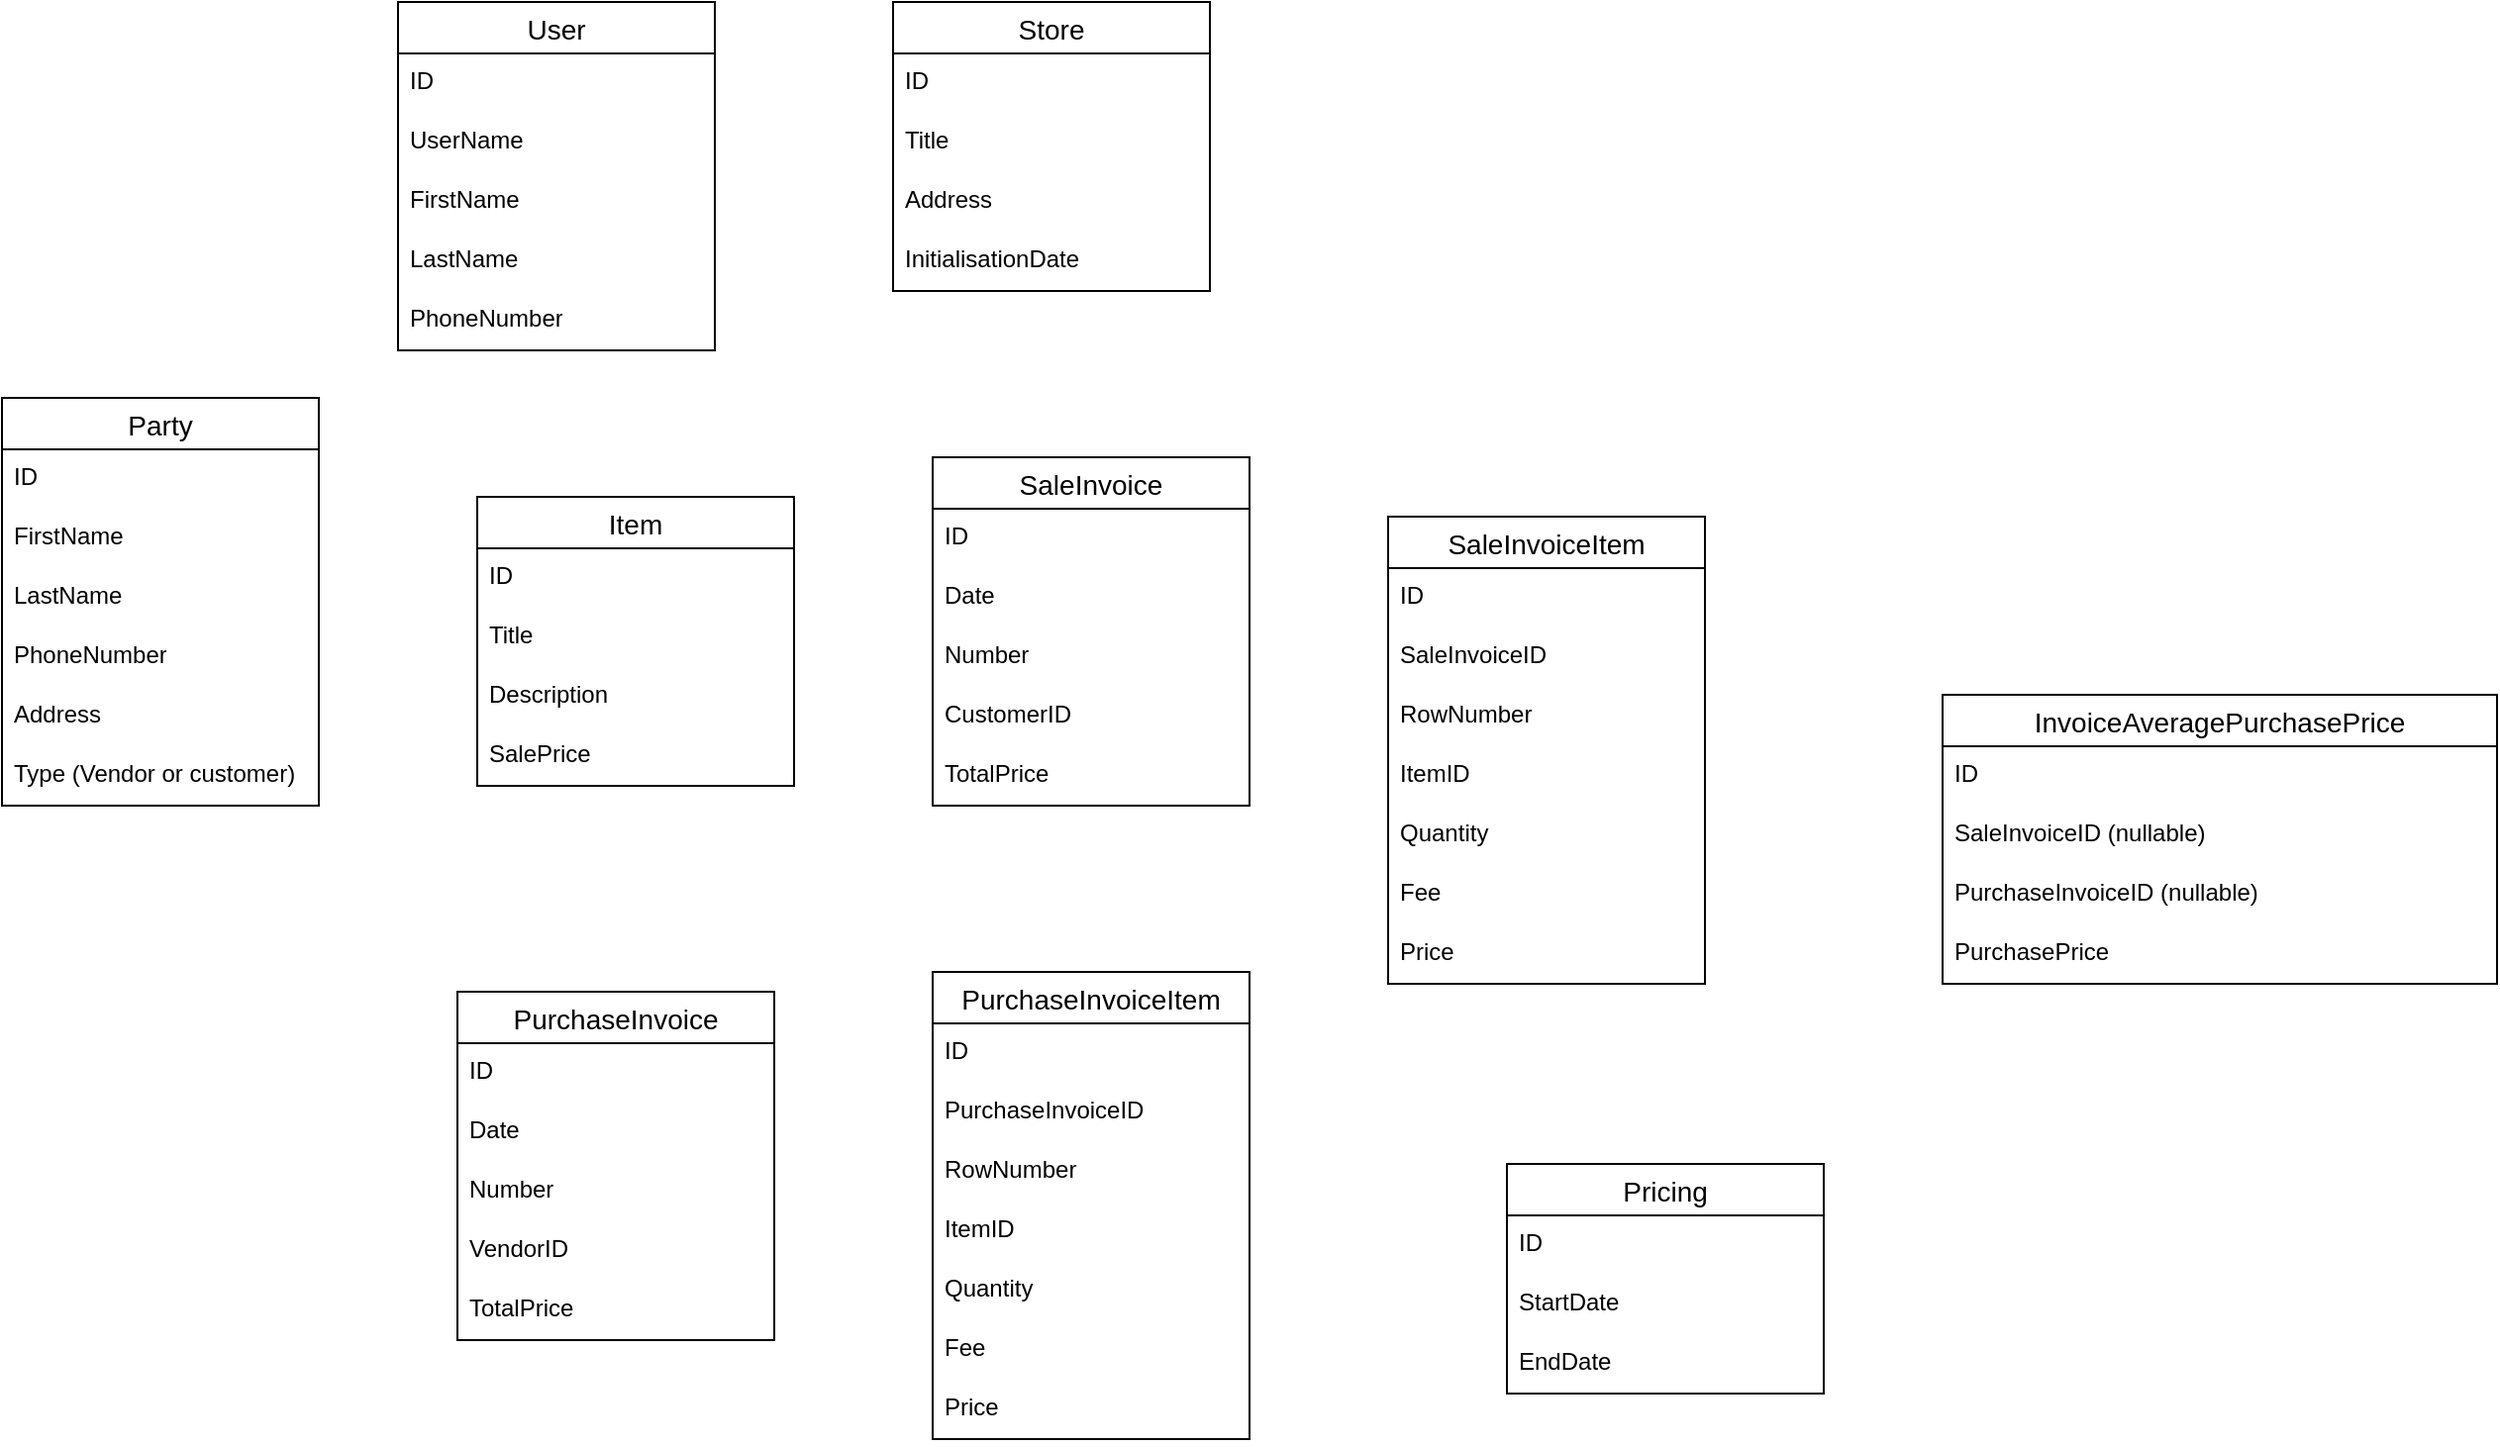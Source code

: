 <mxfile version="24.2.5" type="device">
  <diagram id="R2lEEEUBdFMjLlhIrx00" name="Page-1">
    <mxGraphModel dx="1829" dy="1189" grid="1" gridSize="10" guides="1" tooltips="1" connect="1" arrows="1" fold="1" page="1" pageScale="1" pageWidth="850" pageHeight="1100" math="0" shadow="0" extFonts="Permanent Marker^https://fonts.googleapis.com/css?family=Permanent+Marker">
      <root>
        <mxCell id="0" />
        <mxCell id="1" parent="0" />
        <mxCell id="dgC6x62XEFjx5FVOdjDC-8" value="User" style="swimlane;fontStyle=0;childLayout=stackLayout;horizontal=1;startSize=26;horizontalStack=0;resizeParent=1;resizeParentMax=0;resizeLast=0;collapsible=1;marginBottom=0;align=center;fontSize=14;" vertex="1" parent="1">
          <mxGeometry x="260" y="280" width="160" height="176" as="geometry" />
        </mxCell>
        <mxCell id="dgC6x62XEFjx5FVOdjDC-9" value="ID" style="text;strokeColor=none;fillColor=none;spacingLeft=4;spacingRight=4;overflow=hidden;rotatable=0;points=[[0,0.5],[1,0.5]];portConstraint=eastwest;fontSize=12;whiteSpace=wrap;html=1;" vertex="1" parent="dgC6x62XEFjx5FVOdjDC-8">
          <mxGeometry y="26" width="160" height="30" as="geometry" />
        </mxCell>
        <mxCell id="dgC6x62XEFjx5FVOdjDC-10" value="UserName" style="text;strokeColor=none;fillColor=none;spacingLeft=4;spacingRight=4;overflow=hidden;rotatable=0;points=[[0,0.5],[1,0.5]];portConstraint=eastwest;fontSize=12;whiteSpace=wrap;html=1;" vertex="1" parent="dgC6x62XEFjx5FVOdjDC-8">
          <mxGeometry y="56" width="160" height="30" as="geometry" />
        </mxCell>
        <mxCell id="dgC6x62XEFjx5FVOdjDC-11" value="FirstName" style="text;strokeColor=none;fillColor=none;spacingLeft=4;spacingRight=4;overflow=hidden;rotatable=0;points=[[0,0.5],[1,0.5]];portConstraint=eastwest;fontSize=12;whiteSpace=wrap;html=1;" vertex="1" parent="dgC6x62XEFjx5FVOdjDC-8">
          <mxGeometry y="86" width="160" height="30" as="geometry" />
        </mxCell>
        <mxCell id="dgC6x62XEFjx5FVOdjDC-12" value="LastName" style="text;strokeColor=none;fillColor=none;spacingLeft=4;spacingRight=4;overflow=hidden;rotatable=0;points=[[0,0.5],[1,0.5]];portConstraint=eastwest;fontSize=12;whiteSpace=wrap;html=1;" vertex="1" parent="dgC6x62XEFjx5FVOdjDC-8">
          <mxGeometry y="116" width="160" height="30" as="geometry" />
        </mxCell>
        <mxCell id="dgC6x62XEFjx5FVOdjDC-13" value="PhoneNumber" style="text;strokeColor=none;fillColor=none;spacingLeft=4;spacingRight=4;overflow=hidden;rotatable=0;points=[[0,0.5],[1,0.5]];portConstraint=eastwest;fontSize=12;whiteSpace=wrap;html=1;" vertex="1" parent="dgC6x62XEFjx5FVOdjDC-8">
          <mxGeometry y="146" width="160" height="30" as="geometry" />
        </mxCell>
        <mxCell id="dgC6x62XEFjx5FVOdjDC-14" value="Store" style="swimlane;fontStyle=0;childLayout=stackLayout;horizontal=1;startSize=26;horizontalStack=0;resizeParent=1;resizeParentMax=0;resizeLast=0;collapsible=1;marginBottom=0;align=center;fontSize=14;" vertex="1" parent="1">
          <mxGeometry x="510" y="280" width="160" height="146" as="geometry" />
        </mxCell>
        <mxCell id="dgC6x62XEFjx5FVOdjDC-15" value="ID" style="text;strokeColor=none;fillColor=none;spacingLeft=4;spacingRight=4;overflow=hidden;rotatable=0;points=[[0,0.5],[1,0.5]];portConstraint=eastwest;fontSize=12;whiteSpace=wrap;html=1;" vertex="1" parent="dgC6x62XEFjx5FVOdjDC-14">
          <mxGeometry y="26" width="160" height="30" as="geometry" />
        </mxCell>
        <mxCell id="dgC6x62XEFjx5FVOdjDC-16" value="Title" style="text;strokeColor=none;fillColor=none;spacingLeft=4;spacingRight=4;overflow=hidden;rotatable=0;points=[[0,0.5],[1,0.5]];portConstraint=eastwest;fontSize=12;whiteSpace=wrap;html=1;" vertex="1" parent="dgC6x62XEFjx5FVOdjDC-14">
          <mxGeometry y="56" width="160" height="30" as="geometry" />
        </mxCell>
        <mxCell id="dgC6x62XEFjx5FVOdjDC-17" value="Address" style="text;strokeColor=none;fillColor=none;spacingLeft=4;spacingRight=4;overflow=hidden;rotatable=0;points=[[0,0.5],[1,0.5]];portConstraint=eastwest;fontSize=12;whiteSpace=wrap;html=1;" vertex="1" parent="dgC6x62XEFjx5FVOdjDC-14">
          <mxGeometry y="86" width="160" height="30" as="geometry" />
        </mxCell>
        <mxCell id="dgC6x62XEFjx5FVOdjDC-18" value="InitialisationDate" style="text;strokeColor=none;fillColor=none;spacingLeft=4;spacingRight=4;overflow=hidden;rotatable=0;points=[[0,0.5],[1,0.5]];portConstraint=eastwest;fontSize=12;whiteSpace=wrap;html=1;" vertex="1" parent="dgC6x62XEFjx5FVOdjDC-14">
          <mxGeometry y="116" width="160" height="30" as="geometry" />
        </mxCell>
        <mxCell id="dgC6x62XEFjx5FVOdjDC-19" value="Party" style="swimlane;fontStyle=0;childLayout=stackLayout;horizontal=1;startSize=26;horizontalStack=0;resizeParent=1;resizeParentMax=0;resizeLast=0;collapsible=1;marginBottom=0;align=center;fontSize=14;" vertex="1" parent="1">
          <mxGeometry x="60" y="480" width="160" height="206" as="geometry" />
        </mxCell>
        <mxCell id="dgC6x62XEFjx5FVOdjDC-20" value="ID" style="text;strokeColor=none;fillColor=none;spacingLeft=4;spacingRight=4;overflow=hidden;rotatable=0;points=[[0,0.5],[1,0.5]];portConstraint=eastwest;fontSize=12;whiteSpace=wrap;html=1;" vertex="1" parent="dgC6x62XEFjx5FVOdjDC-19">
          <mxGeometry y="26" width="160" height="30" as="geometry" />
        </mxCell>
        <mxCell id="dgC6x62XEFjx5FVOdjDC-21" value="FirstName" style="text;strokeColor=none;fillColor=none;spacingLeft=4;spacingRight=4;overflow=hidden;rotatable=0;points=[[0,0.5],[1,0.5]];portConstraint=eastwest;fontSize=12;whiteSpace=wrap;html=1;" vertex="1" parent="dgC6x62XEFjx5FVOdjDC-19">
          <mxGeometry y="56" width="160" height="30" as="geometry" />
        </mxCell>
        <mxCell id="dgC6x62XEFjx5FVOdjDC-22" value="LastName" style="text;strokeColor=none;fillColor=none;spacingLeft=4;spacingRight=4;overflow=hidden;rotatable=0;points=[[0,0.5],[1,0.5]];portConstraint=eastwest;fontSize=12;whiteSpace=wrap;html=1;" vertex="1" parent="dgC6x62XEFjx5FVOdjDC-19">
          <mxGeometry y="86" width="160" height="30" as="geometry" />
        </mxCell>
        <mxCell id="dgC6x62XEFjx5FVOdjDC-23" value="PhoneNumber" style="text;strokeColor=none;fillColor=none;spacingLeft=4;spacingRight=4;overflow=hidden;rotatable=0;points=[[0,0.5],[1,0.5]];portConstraint=eastwest;fontSize=12;whiteSpace=wrap;html=1;" vertex="1" parent="dgC6x62XEFjx5FVOdjDC-19">
          <mxGeometry y="116" width="160" height="30" as="geometry" />
        </mxCell>
        <mxCell id="dgC6x62XEFjx5FVOdjDC-24" value="Address" style="text;strokeColor=none;fillColor=none;spacingLeft=4;spacingRight=4;overflow=hidden;rotatable=0;points=[[0,0.5],[1,0.5]];portConstraint=eastwest;fontSize=12;whiteSpace=wrap;html=1;" vertex="1" parent="dgC6x62XEFjx5FVOdjDC-19">
          <mxGeometry y="146" width="160" height="30" as="geometry" />
        </mxCell>
        <mxCell id="dgC6x62XEFjx5FVOdjDC-25" value="Type (Vendor or customer)" style="text;strokeColor=none;fillColor=none;spacingLeft=4;spacingRight=4;overflow=hidden;rotatable=0;points=[[0,0.5],[1,0.5]];portConstraint=eastwest;fontSize=12;whiteSpace=wrap;html=1;" vertex="1" parent="dgC6x62XEFjx5FVOdjDC-19">
          <mxGeometry y="176" width="160" height="30" as="geometry" />
        </mxCell>
        <mxCell id="dgC6x62XEFjx5FVOdjDC-26" value="Item" style="swimlane;fontStyle=0;childLayout=stackLayout;horizontal=1;startSize=26;horizontalStack=0;resizeParent=1;resizeParentMax=0;resizeLast=0;collapsible=1;marginBottom=0;align=center;fontSize=14;" vertex="1" parent="1">
          <mxGeometry x="300" y="530" width="160" height="146" as="geometry" />
        </mxCell>
        <mxCell id="dgC6x62XEFjx5FVOdjDC-27" value="ID" style="text;strokeColor=none;fillColor=none;spacingLeft=4;spacingRight=4;overflow=hidden;rotatable=0;points=[[0,0.5],[1,0.5]];portConstraint=eastwest;fontSize=12;whiteSpace=wrap;html=1;" vertex="1" parent="dgC6x62XEFjx5FVOdjDC-26">
          <mxGeometry y="26" width="160" height="30" as="geometry" />
        </mxCell>
        <mxCell id="dgC6x62XEFjx5FVOdjDC-28" value="Title" style="text;strokeColor=none;fillColor=none;spacingLeft=4;spacingRight=4;overflow=hidden;rotatable=0;points=[[0,0.5],[1,0.5]];portConstraint=eastwest;fontSize=12;whiteSpace=wrap;html=1;" vertex="1" parent="dgC6x62XEFjx5FVOdjDC-26">
          <mxGeometry y="56" width="160" height="30" as="geometry" />
        </mxCell>
        <mxCell id="dgC6x62XEFjx5FVOdjDC-29" value="Description&amp;nbsp;" style="text;strokeColor=none;fillColor=none;spacingLeft=4;spacingRight=4;overflow=hidden;rotatable=0;points=[[0,0.5],[1,0.5]];portConstraint=eastwest;fontSize=12;whiteSpace=wrap;html=1;" vertex="1" parent="dgC6x62XEFjx5FVOdjDC-26">
          <mxGeometry y="86" width="160" height="30" as="geometry" />
        </mxCell>
        <mxCell id="dgC6x62XEFjx5FVOdjDC-30" value="SalePrice" style="text;strokeColor=none;fillColor=none;spacingLeft=4;spacingRight=4;overflow=hidden;rotatable=0;points=[[0,0.5],[1,0.5]];portConstraint=eastwest;fontSize=12;whiteSpace=wrap;html=1;" vertex="1" parent="dgC6x62XEFjx5FVOdjDC-26">
          <mxGeometry y="116" width="160" height="30" as="geometry" />
        </mxCell>
        <mxCell id="dgC6x62XEFjx5FVOdjDC-31" value="SaleInvoice" style="swimlane;fontStyle=0;childLayout=stackLayout;horizontal=1;startSize=26;horizontalStack=0;resizeParent=1;resizeParentMax=0;resizeLast=0;collapsible=1;marginBottom=0;align=center;fontSize=14;" vertex="1" parent="1">
          <mxGeometry x="530" y="510" width="160" height="176" as="geometry" />
        </mxCell>
        <mxCell id="dgC6x62XEFjx5FVOdjDC-32" value="ID" style="text;strokeColor=none;fillColor=none;spacingLeft=4;spacingRight=4;overflow=hidden;rotatable=0;points=[[0,0.5],[1,0.5]];portConstraint=eastwest;fontSize=12;whiteSpace=wrap;html=1;" vertex="1" parent="dgC6x62XEFjx5FVOdjDC-31">
          <mxGeometry y="26" width="160" height="30" as="geometry" />
        </mxCell>
        <mxCell id="dgC6x62XEFjx5FVOdjDC-33" value="Date" style="text;strokeColor=none;fillColor=none;spacingLeft=4;spacingRight=4;overflow=hidden;rotatable=0;points=[[0,0.5],[1,0.5]];portConstraint=eastwest;fontSize=12;whiteSpace=wrap;html=1;" vertex="1" parent="dgC6x62XEFjx5FVOdjDC-31">
          <mxGeometry y="56" width="160" height="30" as="geometry" />
        </mxCell>
        <mxCell id="dgC6x62XEFjx5FVOdjDC-34" value="Number" style="text;strokeColor=none;fillColor=none;spacingLeft=4;spacingRight=4;overflow=hidden;rotatable=0;points=[[0,0.5],[1,0.5]];portConstraint=eastwest;fontSize=12;whiteSpace=wrap;html=1;" vertex="1" parent="dgC6x62XEFjx5FVOdjDC-31">
          <mxGeometry y="86" width="160" height="30" as="geometry" />
        </mxCell>
        <mxCell id="dgC6x62XEFjx5FVOdjDC-35" value="CustomerID" style="text;strokeColor=none;fillColor=none;spacingLeft=4;spacingRight=4;overflow=hidden;rotatable=0;points=[[0,0.5],[1,0.5]];portConstraint=eastwest;fontSize=12;whiteSpace=wrap;html=1;" vertex="1" parent="dgC6x62XEFjx5FVOdjDC-31">
          <mxGeometry y="116" width="160" height="30" as="geometry" />
        </mxCell>
        <mxCell id="dgC6x62XEFjx5FVOdjDC-36" value="TotalPrice" style="text;strokeColor=none;fillColor=none;spacingLeft=4;spacingRight=4;overflow=hidden;rotatable=0;points=[[0,0.5],[1,0.5]];portConstraint=eastwest;fontSize=12;whiteSpace=wrap;html=1;" vertex="1" parent="dgC6x62XEFjx5FVOdjDC-31">
          <mxGeometry y="146" width="160" height="30" as="geometry" />
        </mxCell>
        <mxCell id="dgC6x62XEFjx5FVOdjDC-37" value="SaleInvoiceItem" style="swimlane;fontStyle=0;childLayout=stackLayout;horizontal=1;startSize=26;horizontalStack=0;resizeParent=1;resizeParentMax=0;resizeLast=0;collapsible=1;marginBottom=0;align=center;fontSize=14;" vertex="1" parent="1">
          <mxGeometry x="760" y="540" width="160" height="236" as="geometry" />
        </mxCell>
        <mxCell id="dgC6x62XEFjx5FVOdjDC-38" value="ID" style="text;strokeColor=none;fillColor=none;spacingLeft=4;spacingRight=4;overflow=hidden;rotatable=0;points=[[0,0.5],[1,0.5]];portConstraint=eastwest;fontSize=12;whiteSpace=wrap;html=1;" vertex="1" parent="dgC6x62XEFjx5FVOdjDC-37">
          <mxGeometry y="26" width="160" height="30" as="geometry" />
        </mxCell>
        <mxCell id="dgC6x62XEFjx5FVOdjDC-39" value="SaleInvoiceID" style="text;strokeColor=none;fillColor=none;spacingLeft=4;spacingRight=4;overflow=hidden;rotatable=0;points=[[0,0.5],[1,0.5]];portConstraint=eastwest;fontSize=12;whiteSpace=wrap;html=1;" vertex="1" parent="dgC6x62XEFjx5FVOdjDC-37">
          <mxGeometry y="56" width="160" height="30" as="geometry" />
        </mxCell>
        <mxCell id="dgC6x62XEFjx5FVOdjDC-40" value="RowNumber&amp;nbsp;" style="text;strokeColor=none;fillColor=none;spacingLeft=4;spacingRight=4;overflow=hidden;rotatable=0;points=[[0,0.5],[1,0.5]];portConstraint=eastwest;fontSize=12;whiteSpace=wrap;html=1;" vertex="1" parent="dgC6x62XEFjx5FVOdjDC-37">
          <mxGeometry y="86" width="160" height="30" as="geometry" />
        </mxCell>
        <mxCell id="dgC6x62XEFjx5FVOdjDC-41" value="ItemID" style="text;strokeColor=none;fillColor=none;spacingLeft=4;spacingRight=4;overflow=hidden;rotatable=0;points=[[0,0.5],[1,0.5]];portConstraint=eastwest;fontSize=12;whiteSpace=wrap;html=1;" vertex="1" parent="dgC6x62XEFjx5FVOdjDC-37">
          <mxGeometry y="116" width="160" height="30" as="geometry" />
        </mxCell>
        <mxCell id="dgC6x62XEFjx5FVOdjDC-42" value="Quantity&amp;nbsp;" style="text;strokeColor=none;fillColor=none;spacingLeft=4;spacingRight=4;overflow=hidden;rotatable=0;points=[[0,0.5],[1,0.5]];portConstraint=eastwest;fontSize=12;whiteSpace=wrap;html=1;" vertex="1" parent="dgC6x62XEFjx5FVOdjDC-37">
          <mxGeometry y="146" width="160" height="30" as="geometry" />
        </mxCell>
        <mxCell id="dgC6x62XEFjx5FVOdjDC-43" value="Fee" style="text;strokeColor=none;fillColor=none;spacingLeft=4;spacingRight=4;overflow=hidden;rotatable=0;points=[[0,0.5],[1,0.5]];portConstraint=eastwest;fontSize=12;whiteSpace=wrap;html=1;" vertex="1" parent="dgC6x62XEFjx5FVOdjDC-37">
          <mxGeometry y="176" width="160" height="30" as="geometry" />
        </mxCell>
        <mxCell id="dgC6x62XEFjx5FVOdjDC-44" value="Price&amp;nbsp;" style="text;strokeColor=none;fillColor=none;spacingLeft=4;spacingRight=4;overflow=hidden;rotatable=0;points=[[0,0.5],[1,0.5]];portConstraint=eastwest;fontSize=12;whiteSpace=wrap;html=1;" vertex="1" parent="dgC6x62XEFjx5FVOdjDC-37">
          <mxGeometry y="206" width="160" height="30" as="geometry" />
        </mxCell>
        <mxCell id="dgC6x62XEFjx5FVOdjDC-53" value="PurchaseInvoice" style="swimlane;fontStyle=0;childLayout=stackLayout;horizontal=1;startSize=26;horizontalStack=0;resizeParent=1;resizeParentMax=0;resizeLast=0;collapsible=1;marginBottom=0;align=center;fontSize=14;" vertex="1" parent="1">
          <mxGeometry x="290" y="780" width="160" height="176" as="geometry" />
        </mxCell>
        <mxCell id="dgC6x62XEFjx5FVOdjDC-54" value="ID" style="text;strokeColor=none;fillColor=none;spacingLeft=4;spacingRight=4;overflow=hidden;rotatable=0;points=[[0,0.5],[1,0.5]];portConstraint=eastwest;fontSize=12;whiteSpace=wrap;html=1;" vertex="1" parent="dgC6x62XEFjx5FVOdjDC-53">
          <mxGeometry y="26" width="160" height="30" as="geometry" />
        </mxCell>
        <mxCell id="dgC6x62XEFjx5FVOdjDC-55" value="Date" style="text;strokeColor=none;fillColor=none;spacingLeft=4;spacingRight=4;overflow=hidden;rotatable=0;points=[[0,0.5],[1,0.5]];portConstraint=eastwest;fontSize=12;whiteSpace=wrap;html=1;" vertex="1" parent="dgC6x62XEFjx5FVOdjDC-53">
          <mxGeometry y="56" width="160" height="30" as="geometry" />
        </mxCell>
        <mxCell id="dgC6x62XEFjx5FVOdjDC-56" value="Number" style="text;strokeColor=none;fillColor=none;spacingLeft=4;spacingRight=4;overflow=hidden;rotatable=0;points=[[0,0.5],[1,0.5]];portConstraint=eastwest;fontSize=12;whiteSpace=wrap;html=1;" vertex="1" parent="dgC6x62XEFjx5FVOdjDC-53">
          <mxGeometry y="86" width="160" height="30" as="geometry" />
        </mxCell>
        <mxCell id="dgC6x62XEFjx5FVOdjDC-57" value="Vendor&lt;span style=&quot;background-color: initial;&quot;&gt;ID&lt;/span&gt;" style="text;strokeColor=none;fillColor=none;spacingLeft=4;spacingRight=4;overflow=hidden;rotatable=0;points=[[0,0.5],[1,0.5]];portConstraint=eastwest;fontSize=12;whiteSpace=wrap;html=1;" vertex="1" parent="dgC6x62XEFjx5FVOdjDC-53">
          <mxGeometry y="116" width="160" height="30" as="geometry" />
        </mxCell>
        <mxCell id="dgC6x62XEFjx5FVOdjDC-58" value="TotalPrice" style="text;strokeColor=none;fillColor=none;spacingLeft=4;spacingRight=4;overflow=hidden;rotatable=0;points=[[0,0.5],[1,0.5]];portConstraint=eastwest;fontSize=12;whiteSpace=wrap;html=1;" vertex="1" parent="dgC6x62XEFjx5FVOdjDC-53">
          <mxGeometry y="146" width="160" height="30" as="geometry" />
        </mxCell>
        <mxCell id="dgC6x62XEFjx5FVOdjDC-59" value="PurchaseInvoiceItem" style="swimlane;fontStyle=0;childLayout=stackLayout;horizontal=1;startSize=26;horizontalStack=0;resizeParent=1;resizeParentMax=0;resizeLast=0;collapsible=1;marginBottom=0;align=center;fontSize=14;" vertex="1" parent="1">
          <mxGeometry x="530" y="770" width="160" height="236" as="geometry" />
        </mxCell>
        <mxCell id="dgC6x62XEFjx5FVOdjDC-60" value="ID" style="text;strokeColor=none;fillColor=none;spacingLeft=4;spacingRight=4;overflow=hidden;rotatable=0;points=[[0,0.5],[1,0.5]];portConstraint=eastwest;fontSize=12;whiteSpace=wrap;html=1;" vertex="1" parent="dgC6x62XEFjx5FVOdjDC-59">
          <mxGeometry y="26" width="160" height="30" as="geometry" />
        </mxCell>
        <mxCell id="dgC6x62XEFjx5FVOdjDC-61" value="PurchaseInvoiceID" style="text;strokeColor=none;fillColor=none;spacingLeft=4;spacingRight=4;overflow=hidden;rotatable=0;points=[[0,0.5],[1,0.5]];portConstraint=eastwest;fontSize=12;whiteSpace=wrap;html=1;" vertex="1" parent="dgC6x62XEFjx5FVOdjDC-59">
          <mxGeometry y="56" width="160" height="30" as="geometry" />
        </mxCell>
        <mxCell id="dgC6x62XEFjx5FVOdjDC-62" value="RowNumber&amp;nbsp;" style="text;strokeColor=none;fillColor=none;spacingLeft=4;spacingRight=4;overflow=hidden;rotatable=0;points=[[0,0.5],[1,0.5]];portConstraint=eastwest;fontSize=12;whiteSpace=wrap;html=1;" vertex="1" parent="dgC6x62XEFjx5FVOdjDC-59">
          <mxGeometry y="86" width="160" height="30" as="geometry" />
        </mxCell>
        <mxCell id="dgC6x62XEFjx5FVOdjDC-63" value="ItemID" style="text;strokeColor=none;fillColor=none;spacingLeft=4;spacingRight=4;overflow=hidden;rotatable=0;points=[[0,0.5],[1,0.5]];portConstraint=eastwest;fontSize=12;whiteSpace=wrap;html=1;" vertex="1" parent="dgC6x62XEFjx5FVOdjDC-59">
          <mxGeometry y="116" width="160" height="30" as="geometry" />
        </mxCell>
        <mxCell id="dgC6x62XEFjx5FVOdjDC-64" value="Quantity&amp;nbsp;" style="text;strokeColor=none;fillColor=none;spacingLeft=4;spacingRight=4;overflow=hidden;rotatable=0;points=[[0,0.5],[1,0.5]];portConstraint=eastwest;fontSize=12;whiteSpace=wrap;html=1;" vertex="1" parent="dgC6x62XEFjx5FVOdjDC-59">
          <mxGeometry y="146" width="160" height="30" as="geometry" />
        </mxCell>
        <mxCell id="dgC6x62XEFjx5FVOdjDC-65" value="Fee" style="text;strokeColor=none;fillColor=none;spacingLeft=4;spacingRight=4;overflow=hidden;rotatable=0;points=[[0,0.5],[1,0.5]];portConstraint=eastwest;fontSize=12;whiteSpace=wrap;html=1;" vertex="1" parent="dgC6x62XEFjx5FVOdjDC-59">
          <mxGeometry y="176" width="160" height="30" as="geometry" />
        </mxCell>
        <mxCell id="dgC6x62XEFjx5FVOdjDC-66" value="Price&amp;nbsp;" style="text;strokeColor=none;fillColor=none;spacingLeft=4;spacingRight=4;overflow=hidden;rotatable=0;points=[[0,0.5],[1,0.5]];portConstraint=eastwest;fontSize=12;whiteSpace=wrap;html=1;" vertex="1" parent="dgC6x62XEFjx5FVOdjDC-59">
          <mxGeometry y="206" width="160" height="30" as="geometry" />
        </mxCell>
        <mxCell id="dgC6x62XEFjx5FVOdjDC-67" value="Pricing" style="swimlane;fontStyle=0;childLayout=stackLayout;horizontal=1;startSize=26;horizontalStack=0;resizeParent=1;resizeParentMax=0;resizeLast=0;collapsible=1;marginBottom=0;align=center;fontSize=14;" vertex="1" parent="1">
          <mxGeometry x="820" y="867" width="160" height="116" as="geometry" />
        </mxCell>
        <mxCell id="dgC6x62XEFjx5FVOdjDC-68" value="ID" style="text;strokeColor=none;fillColor=none;spacingLeft=4;spacingRight=4;overflow=hidden;rotatable=0;points=[[0,0.5],[1,0.5]];portConstraint=eastwest;fontSize=12;whiteSpace=wrap;html=1;" vertex="1" parent="dgC6x62XEFjx5FVOdjDC-67">
          <mxGeometry y="26" width="160" height="30" as="geometry" />
        </mxCell>
        <mxCell id="dgC6x62XEFjx5FVOdjDC-69" value="StartDate" style="text;strokeColor=none;fillColor=none;spacingLeft=4;spacingRight=4;overflow=hidden;rotatable=0;points=[[0,0.5],[1,0.5]];portConstraint=eastwest;fontSize=12;whiteSpace=wrap;html=1;" vertex="1" parent="dgC6x62XEFjx5FVOdjDC-67">
          <mxGeometry y="56" width="160" height="30" as="geometry" />
        </mxCell>
        <mxCell id="dgC6x62XEFjx5FVOdjDC-70" value="EndDate" style="text;strokeColor=none;fillColor=none;spacingLeft=4;spacingRight=4;overflow=hidden;rotatable=0;points=[[0,0.5],[1,0.5]];portConstraint=eastwest;fontSize=12;whiteSpace=wrap;html=1;" vertex="1" parent="dgC6x62XEFjx5FVOdjDC-67">
          <mxGeometry y="86" width="160" height="30" as="geometry" />
        </mxCell>
        <mxCell id="dgC6x62XEFjx5FVOdjDC-71" value="InvoiceAveragePurchasePrice" style="swimlane;fontStyle=0;childLayout=stackLayout;horizontal=1;startSize=26;horizontalStack=0;resizeParent=1;resizeParentMax=0;resizeLast=0;collapsible=1;marginBottom=0;align=center;fontSize=14;" vertex="1" parent="1">
          <mxGeometry x="1040" y="630" width="280" height="146" as="geometry" />
        </mxCell>
        <mxCell id="dgC6x62XEFjx5FVOdjDC-72" value="ID" style="text;strokeColor=none;fillColor=none;spacingLeft=4;spacingRight=4;overflow=hidden;rotatable=0;points=[[0,0.5],[1,0.5]];portConstraint=eastwest;fontSize=12;whiteSpace=wrap;html=1;" vertex="1" parent="dgC6x62XEFjx5FVOdjDC-71">
          <mxGeometry y="26" width="280" height="30" as="geometry" />
        </mxCell>
        <mxCell id="dgC6x62XEFjx5FVOdjDC-73" value="SaleInvoiceID (nullable)" style="text;strokeColor=none;fillColor=none;spacingLeft=4;spacingRight=4;overflow=hidden;rotatable=0;points=[[0,0.5],[1,0.5]];portConstraint=eastwest;fontSize=12;whiteSpace=wrap;html=1;" vertex="1" parent="dgC6x62XEFjx5FVOdjDC-71">
          <mxGeometry y="56" width="280" height="30" as="geometry" />
        </mxCell>
        <mxCell id="dgC6x62XEFjx5FVOdjDC-74" value="PurchaseInvoiceID (nullable)" style="text;strokeColor=none;fillColor=none;spacingLeft=4;spacingRight=4;overflow=hidden;rotatable=0;points=[[0,0.5],[1,0.5]];portConstraint=eastwest;fontSize=12;whiteSpace=wrap;html=1;" vertex="1" parent="dgC6x62XEFjx5FVOdjDC-71">
          <mxGeometry y="86" width="280" height="30" as="geometry" />
        </mxCell>
        <mxCell id="dgC6x62XEFjx5FVOdjDC-75" value="PurchasePrice&amp;nbsp;" style="text;strokeColor=none;fillColor=none;spacingLeft=4;spacingRight=4;overflow=hidden;rotatable=0;points=[[0,0.5],[1,0.5]];portConstraint=eastwest;fontSize=12;whiteSpace=wrap;html=1;" vertex="1" parent="dgC6x62XEFjx5FVOdjDC-71">
          <mxGeometry y="116" width="280" height="30" as="geometry" />
        </mxCell>
      </root>
    </mxGraphModel>
  </diagram>
</mxfile>
